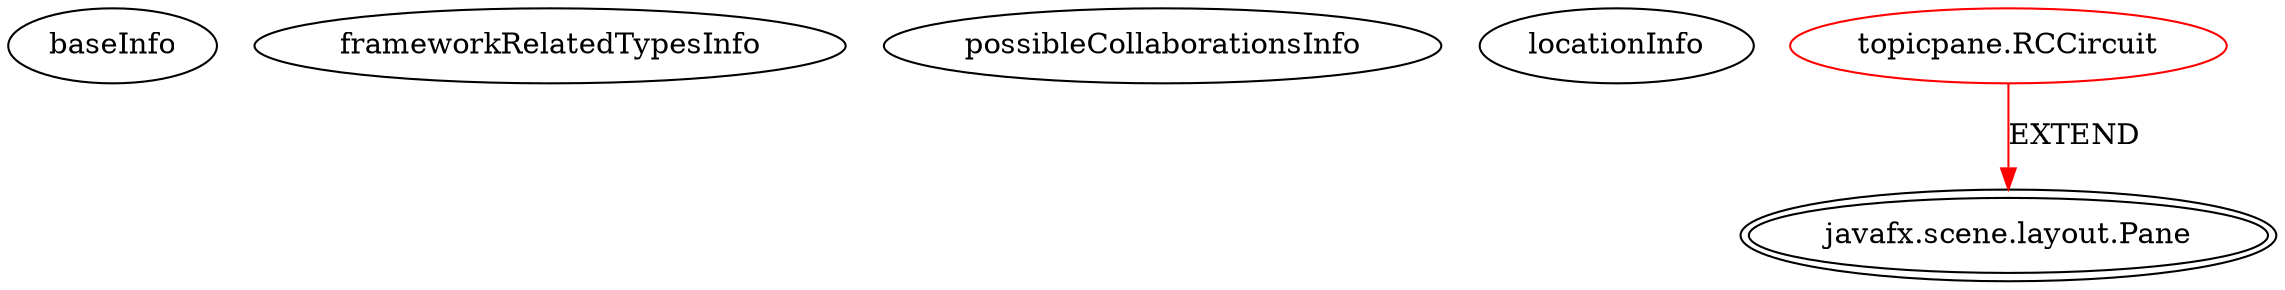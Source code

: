 digraph {
baseInfo[graphId=2297,category="extension_graph",isAnonymous=false,possibleRelation=false]
frameworkRelatedTypesInfo[0="javafx.scene.layout.Pane"]
possibleCollaborationsInfo[]
locationInfo[projectName="cmd802-projectmain",filePath="/cmd802-projectmain/projectmain-master/GroupProject/src/topicpane/RCCircuit.java",contextSignature="RCCircuit",graphId="2297"]
0[label="topicpane.RCCircuit",vertexType="ROOT_CLIENT_CLASS_DECLARATION",isFrameworkType=false,color=red]
1[label="javafx.scene.layout.Pane",vertexType="FRAMEWORK_CLASS_TYPE",isFrameworkType=true,peripheries=2]
0->1[label="EXTEND",color=red]
}
